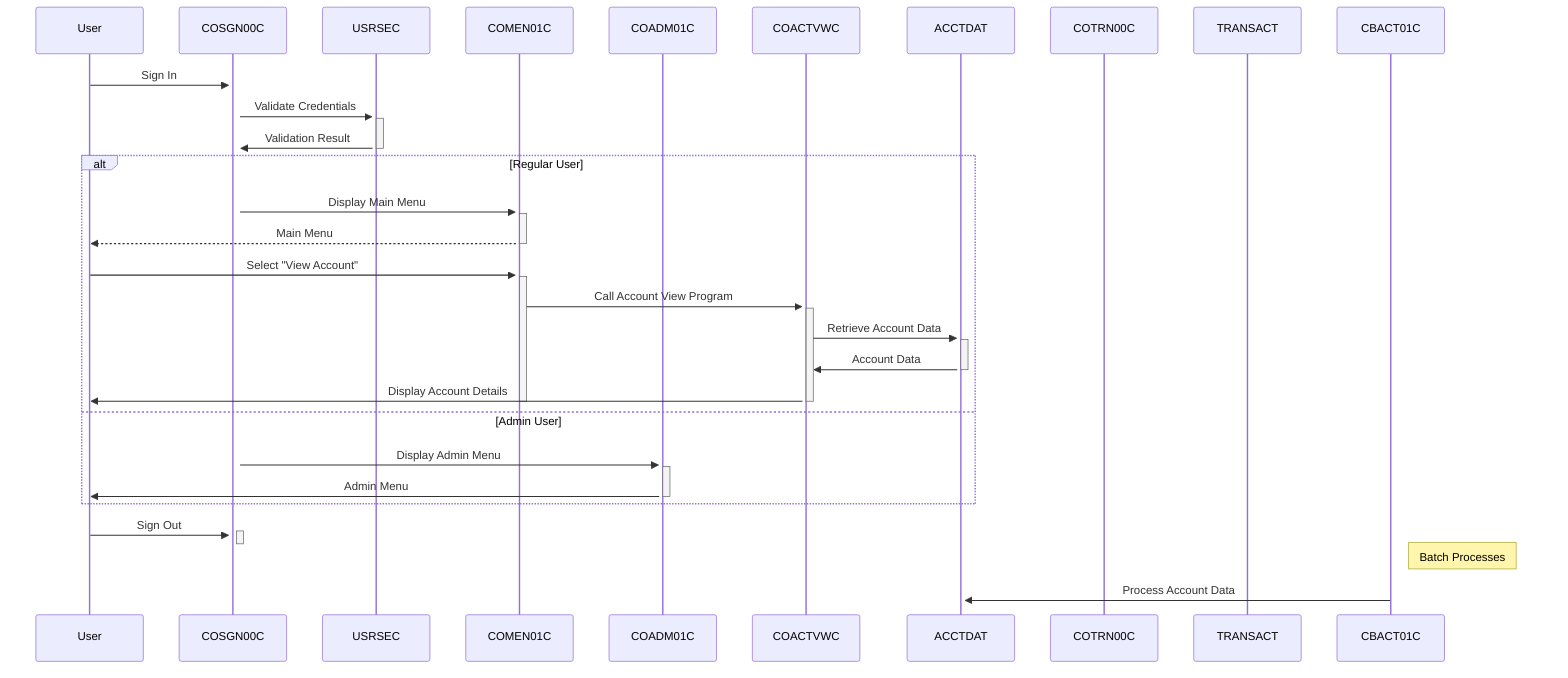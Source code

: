 sequenceDiagram
    participant User
    participant COSGN00C
    participant USRSEC
    participant COMEN01C
    participant COADM01C
    participant COACTVWC
    participant ACCTDAT
    participant COTRN00C
    participant TRANSACT
    participant CBACT01C

    User->>+COSGN00C: Sign In
    activate COSGN00C
    COSGN00C->>+USRSEC: Validate Credentials
    activate USRSEC
    USRSEC->>COSGN00C: Validation Result
    deactivate USRSEC
    alt Regular User
        COSGN00C->>+COMEN01C: Display Main Menu
        activate COMEN01C
        COMEN01C-->>-User: Main Menu
        User->>+COMEN01C: Select "View Account"
        COMEN01C->>+COACTVWC: Call Account View Program
        activate COACTVWC
        COACTVWC->>+ACCTDAT: Retrieve Account Data
        activate ACCTDAT
        ACCTDAT->>COACTVWC: Account Data
        deactivate ACCTDAT
        COACTVWC->>User: Display Account Details
        deactivate COACTVWC
        deactivate COMEN01C
    else Admin User
        COSGN00C->>+COADM01C: Display Admin Menu
        activate COADM01C
        COADM01C->>User: Admin Menu
        deactivate COADM01C
    end
    User->>+COSGN00C: Sign Out
    deactivate COSGN00C
    
    Note right of CBACT01C: Batch Processes
    CBACT01C->>+ACCTDAT: Process Account Data
